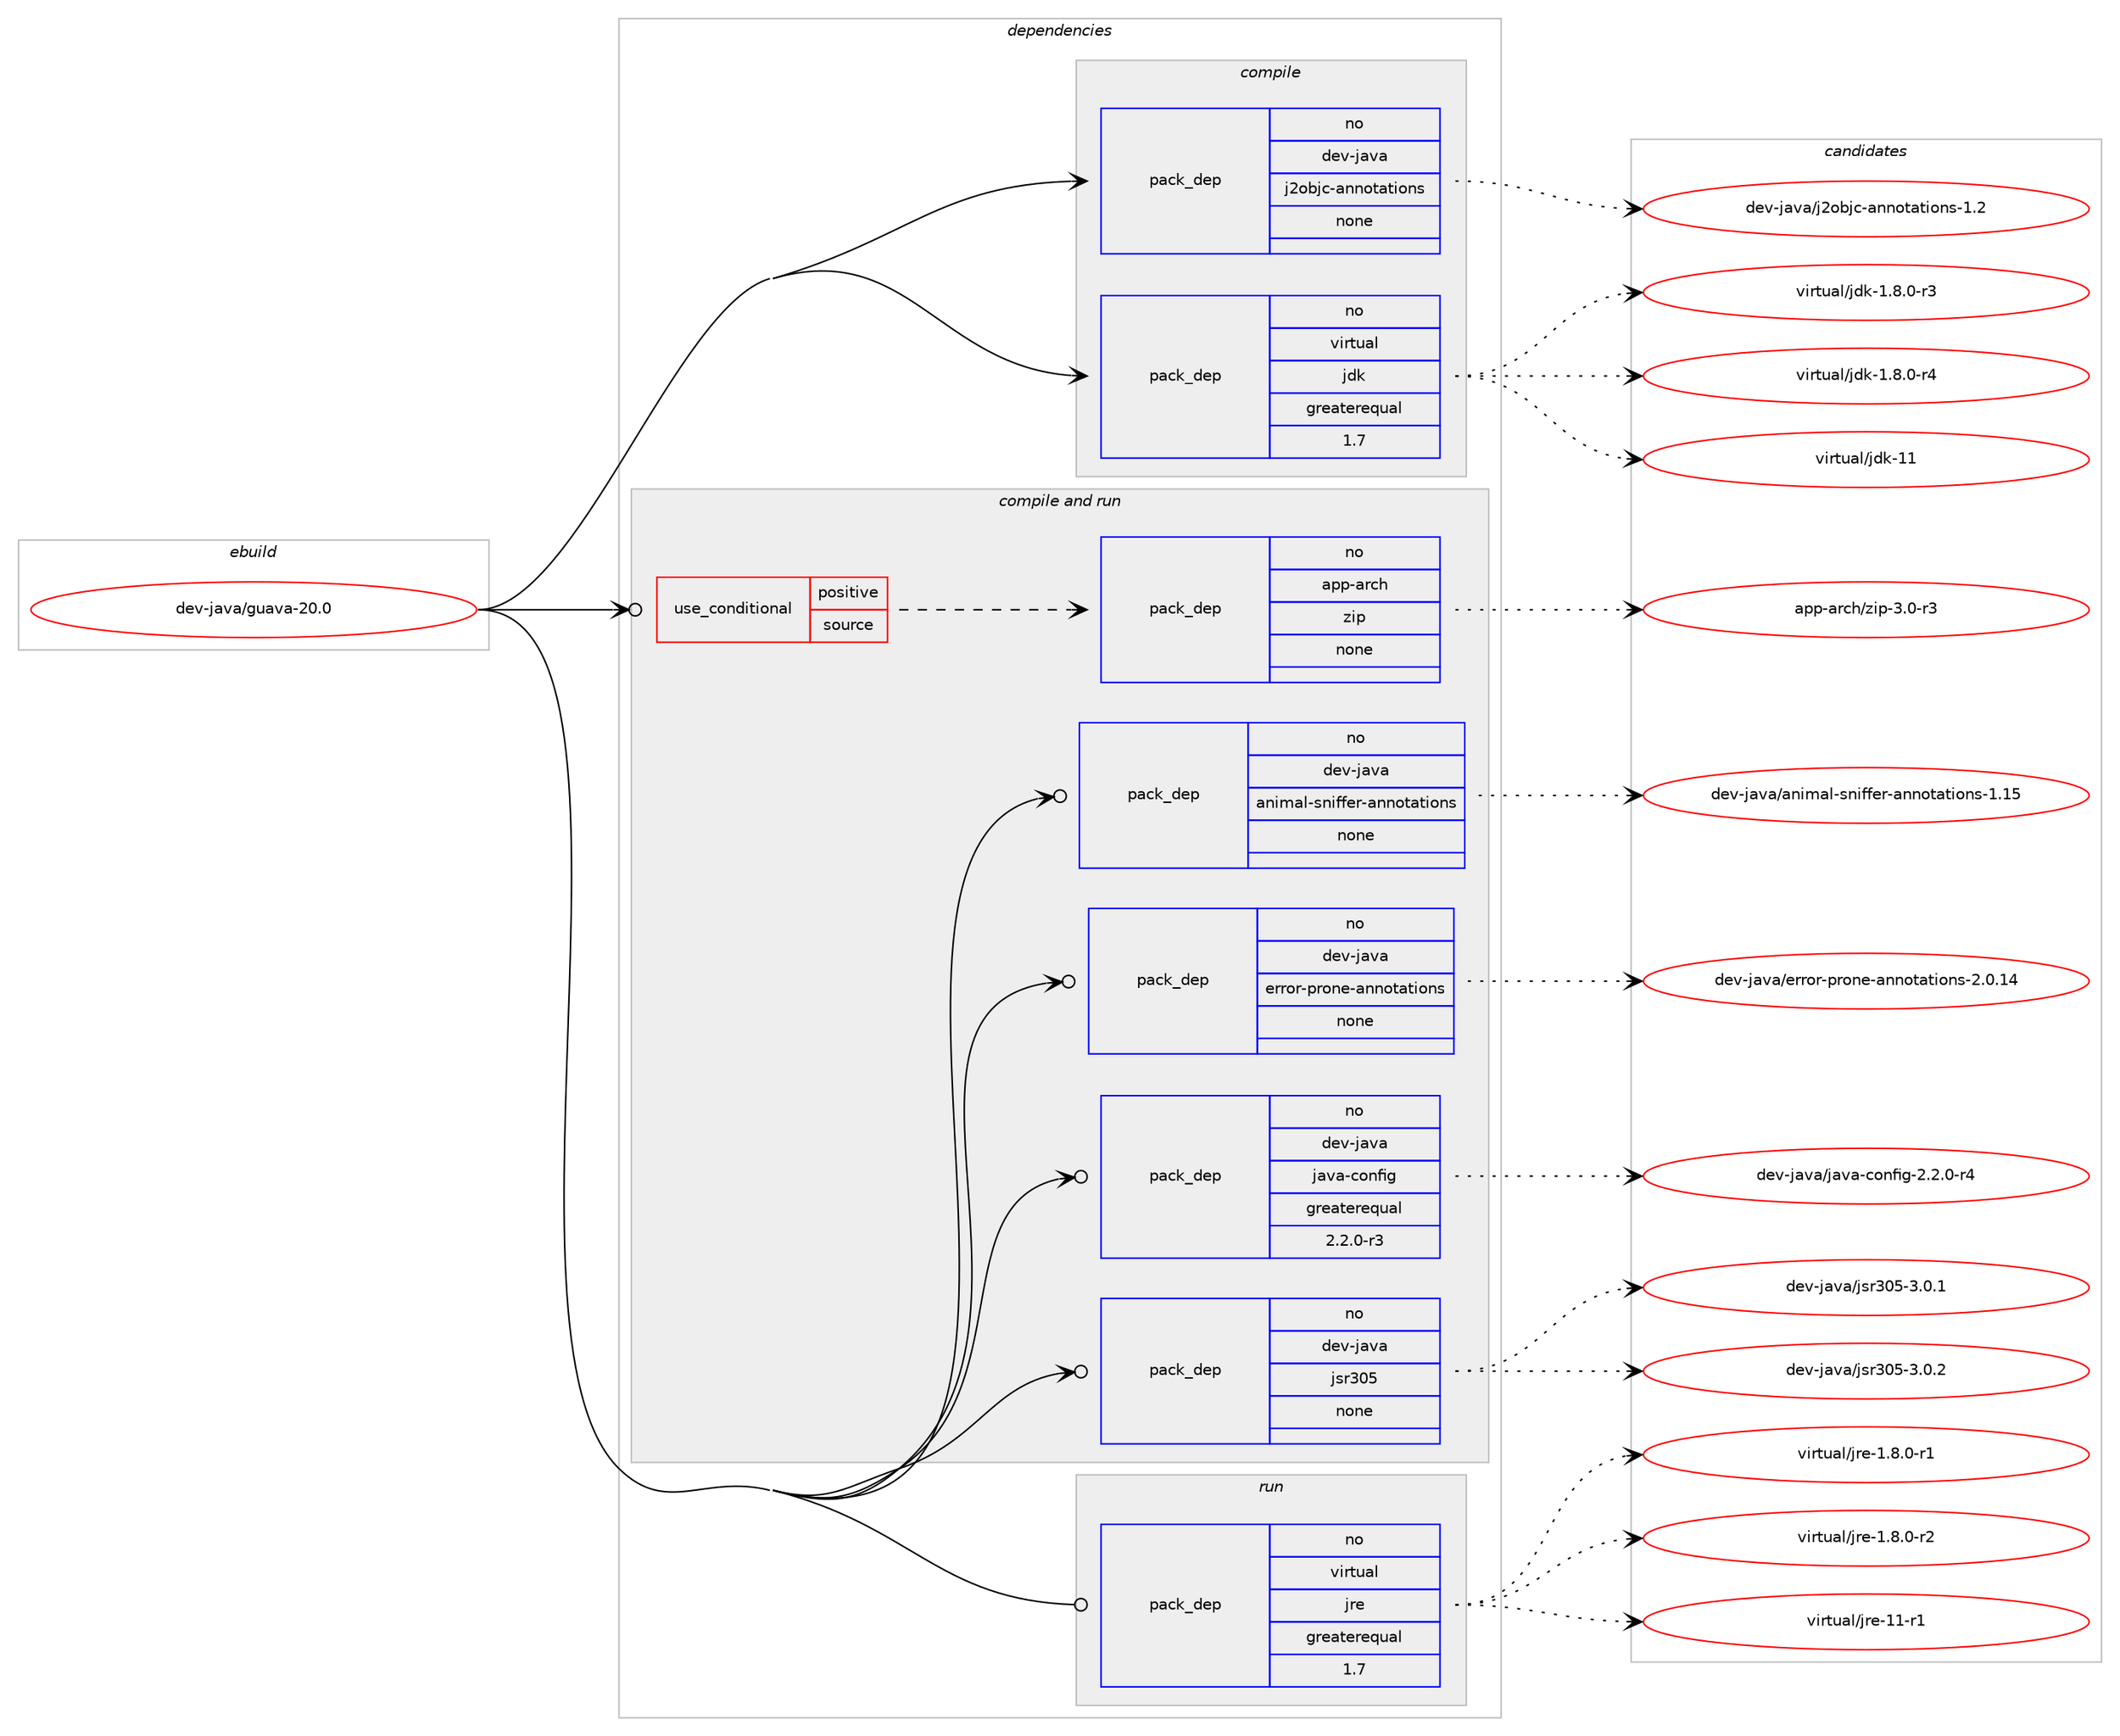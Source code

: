 digraph prolog {

# *************
# Graph options
# *************

newrank=true;
concentrate=true;
compound=true;
graph [rankdir=LR,fontname=Helvetica,fontsize=10,ranksep=1.5];#, ranksep=2.5, nodesep=0.2];
edge  [arrowhead=vee];
node  [fontname=Helvetica,fontsize=10];

# **********
# The ebuild
# **********

subgraph cluster_leftcol {
color=gray;
rank=same;
label=<<i>ebuild</i>>;
id [label="dev-java/guava-20.0", color=red, width=4, href="../dev-java/guava-20.0.svg"];
}

# ****************
# The dependencies
# ****************

subgraph cluster_midcol {
color=gray;
label=<<i>dependencies</i>>;
subgraph cluster_compile {
fillcolor="#eeeeee";
style=filled;
label=<<i>compile</i>>;
subgraph pack412783 {
dependency552796 [label=<<TABLE BORDER="0" CELLBORDER="1" CELLSPACING="0" CELLPADDING="4" WIDTH="220"><TR><TD ROWSPAN="6" CELLPADDING="30">pack_dep</TD></TR><TR><TD WIDTH="110">no</TD></TR><TR><TD>dev-java</TD></TR><TR><TD>j2objc-annotations</TD></TR><TR><TD>none</TD></TR><TR><TD></TD></TR></TABLE>>, shape=none, color=blue];
}
id:e -> dependency552796:w [weight=20,style="solid",arrowhead="vee"];
subgraph pack412784 {
dependency552797 [label=<<TABLE BORDER="0" CELLBORDER="1" CELLSPACING="0" CELLPADDING="4" WIDTH="220"><TR><TD ROWSPAN="6" CELLPADDING="30">pack_dep</TD></TR><TR><TD WIDTH="110">no</TD></TR><TR><TD>virtual</TD></TR><TR><TD>jdk</TD></TR><TR><TD>greaterequal</TD></TR><TR><TD>1.7</TD></TR></TABLE>>, shape=none, color=blue];
}
id:e -> dependency552797:w [weight=20,style="solid",arrowhead="vee"];
}
subgraph cluster_compileandrun {
fillcolor="#eeeeee";
style=filled;
label=<<i>compile and run</i>>;
subgraph cond128841 {
dependency552798 [label=<<TABLE BORDER="0" CELLBORDER="1" CELLSPACING="0" CELLPADDING="4"><TR><TD ROWSPAN="3" CELLPADDING="10">use_conditional</TD></TR><TR><TD>positive</TD></TR><TR><TD>source</TD></TR></TABLE>>, shape=none, color=red];
subgraph pack412785 {
dependency552799 [label=<<TABLE BORDER="0" CELLBORDER="1" CELLSPACING="0" CELLPADDING="4" WIDTH="220"><TR><TD ROWSPAN="6" CELLPADDING="30">pack_dep</TD></TR><TR><TD WIDTH="110">no</TD></TR><TR><TD>app-arch</TD></TR><TR><TD>zip</TD></TR><TR><TD>none</TD></TR><TR><TD></TD></TR></TABLE>>, shape=none, color=blue];
}
dependency552798:e -> dependency552799:w [weight=20,style="dashed",arrowhead="vee"];
}
id:e -> dependency552798:w [weight=20,style="solid",arrowhead="odotvee"];
subgraph pack412786 {
dependency552800 [label=<<TABLE BORDER="0" CELLBORDER="1" CELLSPACING="0" CELLPADDING="4" WIDTH="220"><TR><TD ROWSPAN="6" CELLPADDING="30">pack_dep</TD></TR><TR><TD WIDTH="110">no</TD></TR><TR><TD>dev-java</TD></TR><TR><TD>animal-sniffer-annotations</TD></TR><TR><TD>none</TD></TR><TR><TD></TD></TR></TABLE>>, shape=none, color=blue];
}
id:e -> dependency552800:w [weight=20,style="solid",arrowhead="odotvee"];
subgraph pack412787 {
dependency552801 [label=<<TABLE BORDER="0" CELLBORDER="1" CELLSPACING="0" CELLPADDING="4" WIDTH="220"><TR><TD ROWSPAN="6" CELLPADDING="30">pack_dep</TD></TR><TR><TD WIDTH="110">no</TD></TR><TR><TD>dev-java</TD></TR><TR><TD>error-prone-annotations</TD></TR><TR><TD>none</TD></TR><TR><TD></TD></TR></TABLE>>, shape=none, color=blue];
}
id:e -> dependency552801:w [weight=20,style="solid",arrowhead="odotvee"];
subgraph pack412788 {
dependency552802 [label=<<TABLE BORDER="0" CELLBORDER="1" CELLSPACING="0" CELLPADDING="4" WIDTH="220"><TR><TD ROWSPAN="6" CELLPADDING="30">pack_dep</TD></TR><TR><TD WIDTH="110">no</TD></TR><TR><TD>dev-java</TD></TR><TR><TD>java-config</TD></TR><TR><TD>greaterequal</TD></TR><TR><TD>2.2.0-r3</TD></TR></TABLE>>, shape=none, color=blue];
}
id:e -> dependency552802:w [weight=20,style="solid",arrowhead="odotvee"];
subgraph pack412789 {
dependency552803 [label=<<TABLE BORDER="0" CELLBORDER="1" CELLSPACING="0" CELLPADDING="4" WIDTH="220"><TR><TD ROWSPAN="6" CELLPADDING="30">pack_dep</TD></TR><TR><TD WIDTH="110">no</TD></TR><TR><TD>dev-java</TD></TR><TR><TD>jsr305</TD></TR><TR><TD>none</TD></TR><TR><TD></TD></TR></TABLE>>, shape=none, color=blue];
}
id:e -> dependency552803:w [weight=20,style="solid",arrowhead="odotvee"];
}
subgraph cluster_run {
fillcolor="#eeeeee";
style=filled;
label=<<i>run</i>>;
subgraph pack412790 {
dependency552804 [label=<<TABLE BORDER="0" CELLBORDER="1" CELLSPACING="0" CELLPADDING="4" WIDTH="220"><TR><TD ROWSPAN="6" CELLPADDING="30">pack_dep</TD></TR><TR><TD WIDTH="110">no</TD></TR><TR><TD>virtual</TD></TR><TR><TD>jre</TD></TR><TR><TD>greaterequal</TD></TR><TR><TD>1.7</TD></TR></TABLE>>, shape=none, color=blue];
}
id:e -> dependency552804:w [weight=20,style="solid",arrowhead="odot"];
}
}

# **************
# The candidates
# **************

subgraph cluster_choices {
rank=same;
color=gray;
label=<<i>candidates</i>>;

subgraph choice412783 {
color=black;
nodesep=1;
choice1001011184510697118974710650111981069945971101101111169711610511111011545494650 [label="dev-java/j2objc-annotations-1.2", color=red, width=4,href="../dev-java/j2objc-annotations-1.2.svg"];
dependency552796:e -> choice1001011184510697118974710650111981069945971101101111169711610511111011545494650:w [style=dotted,weight="100"];
}
subgraph choice412784 {
color=black;
nodesep=1;
choice11810511411611797108471061001074549465646484511451 [label="virtual/jdk-1.8.0-r3", color=red, width=4,href="../virtual/jdk-1.8.0-r3.svg"];
choice11810511411611797108471061001074549465646484511452 [label="virtual/jdk-1.8.0-r4", color=red, width=4,href="../virtual/jdk-1.8.0-r4.svg"];
choice1181051141161179710847106100107454949 [label="virtual/jdk-11", color=red, width=4,href="../virtual/jdk-11.svg"];
dependency552797:e -> choice11810511411611797108471061001074549465646484511451:w [style=dotted,weight="100"];
dependency552797:e -> choice11810511411611797108471061001074549465646484511452:w [style=dotted,weight="100"];
dependency552797:e -> choice1181051141161179710847106100107454949:w [style=dotted,weight="100"];
}
subgraph choice412785 {
color=black;
nodesep=1;
choice9711211245971149910447122105112455146484511451 [label="app-arch/zip-3.0-r3", color=red, width=4,href="../app-arch/zip-3.0-r3.svg"];
dependency552799:e -> choice9711211245971149910447122105112455146484511451:w [style=dotted,weight="100"];
}
subgraph choice412786 {
color=black;
nodesep=1;
choice100101118451069711897479711010510997108451151101051021021011144597110110111116971161051111101154549464953 [label="dev-java/animal-sniffer-annotations-1.15", color=red, width=4,href="../dev-java/animal-sniffer-annotations-1.15.svg"];
dependency552800:e -> choice100101118451069711897479711010510997108451151101051021021011144597110110111116971161051111101154549464953:w [style=dotted,weight="100"];
}
subgraph choice412787 {
color=black;
nodesep=1;
choice100101118451069711897471011141141111144511211411111010145971101101111169711610511111011545504648464952 [label="dev-java/error-prone-annotations-2.0.14", color=red, width=4,href="../dev-java/error-prone-annotations-2.0.14.svg"];
dependency552801:e -> choice100101118451069711897471011141141111144511211411111010145971101101111169711610511111011545504648464952:w [style=dotted,weight="100"];
}
subgraph choice412788 {
color=black;
nodesep=1;
choice10010111845106971189747106971189745991111101021051034550465046484511452 [label="dev-java/java-config-2.2.0-r4", color=red, width=4,href="../dev-java/java-config-2.2.0-r4.svg"];
dependency552802:e -> choice10010111845106971189747106971189745991111101021051034550465046484511452:w [style=dotted,weight="100"];
}
subgraph choice412789 {
color=black;
nodesep=1;
choice10010111845106971189747106115114514853455146484649 [label="dev-java/jsr305-3.0.1", color=red, width=4,href="../dev-java/jsr305-3.0.1.svg"];
choice10010111845106971189747106115114514853455146484650 [label="dev-java/jsr305-3.0.2", color=red, width=4,href="../dev-java/jsr305-3.0.2.svg"];
dependency552803:e -> choice10010111845106971189747106115114514853455146484649:w [style=dotted,weight="100"];
dependency552803:e -> choice10010111845106971189747106115114514853455146484650:w [style=dotted,weight="100"];
}
subgraph choice412790 {
color=black;
nodesep=1;
choice11810511411611797108471061141014549465646484511449 [label="virtual/jre-1.8.0-r1", color=red, width=4,href="../virtual/jre-1.8.0-r1.svg"];
choice11810511411611797108471061141014549465646484511450 [label="virtual/jre-1.8.0-r2", color=red, width=4,href="../virtual/jre-1.8.0-r2.svg"];
choice11810511411611797108471061141014549494511449 [label="virtual/jre-11-r1", color=red, width=4,href="../virtual/jre-11-r1.svg"];
dependency552804:e -> choice11810511411611797108471061141014549465646484511449:w [style=dotted,weight="100"];
dependency552804:e -> choice11810511411611797108471061141014549465646484511450:w [style=dotted,weight="100"];
dependency552804:e -> choice11810511411611797108471061141014549494511449:w [style=dotted,weight="100"];
}
}

}
